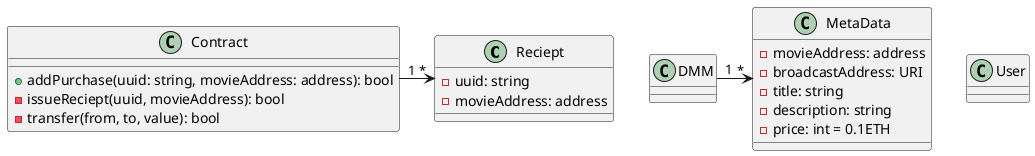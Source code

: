 @startuml class

class Reciept{
    - uuid: string
    - movieAddress: address
}

class Contract{
    + addPurchase(uuid: string, movieAddress: address): bool
    - issueReciept(uuid, movieAddress): bool
    - transfer(from, to, value): bool
}

class MetaData{
    - movieAddress: address
    - broadcastAddress: URI
    - title: string
    - description: string
    - price: int = 0.1ETH
}

class DMM{

}

class User{
    
}

Contract "1" -> "*" Reciept

DMM "1" -> "*" MetaData

@enduml